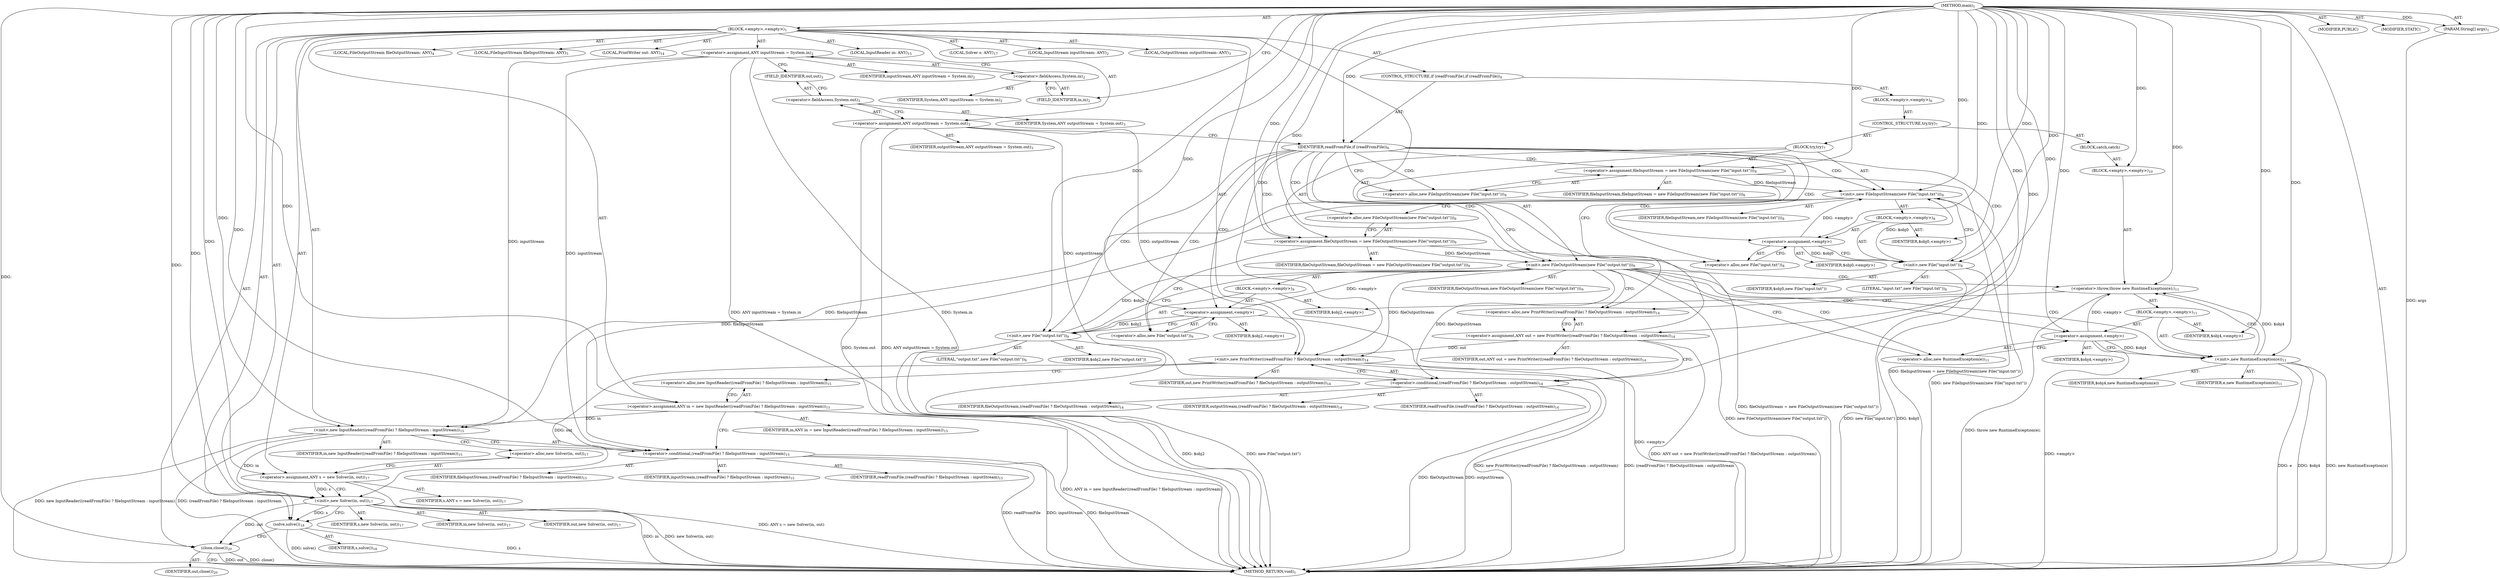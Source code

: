 digraph "main" {  
"27" [label = <(METHOD,main)<SUB>1</SUB>> ]
"28" [label = <(PARAM,String[] args)<SUB>1</SUB>> ]
"29" [label = <(BLOCK,&lt;empty&gt;,&lt;empty&gt;)<SUB>1</SUB>> ]
"30" [label = <(LOCAL,InputStream inputStream: ANY)<SUB>2</SUB>> ]
"31" [label = <(&lt;operator&gt;.assignment,ANY inputStream = System.in)<SUB>2</SUB>> ]
"32" [label = <(IDENTIFIER,inputStream,ANY inputStream = System.in)<SUB>2</SUB>> ]
"33" [label = <(&lt;operator&gt;.fieldAccess,System.in)<SUB>2</SUB>> ]
"34" [label = <(IDENTIFIER,System,ANY inputStream = System.in)<SUB>2</SUB>> ]
"35" [label = <(FIELD_IDENTIFIER,in,in)<SUB>2</SUB>> ]
"36" [label = <(LOCAL,OutputStream outputStream: ANY)<SUB>3</SUB>> ]
"37" [label = <(&lt;operator&gt;.assignment,ANY outputStream = System.out)<SUB>3</SUB>> ]
"38" [label = <(IDENTIFIER,outputStream,ANY outputStream = System.out)<SUB>3</SUB>> ]
"39" [label = <(&lt;operator&gt;.fieldAccess,System.out)<SUB>3</SUB>> ]
"40" [label = <(IDENTIFIER,System,ANY outputStream = System.out)<SUB>3</SUB>> ]
"41" [label = <(FIELD_IDENTIFIER,out,out)<SUB>3</SUB>> ]
"6" [label = <(LOCAL,FileOutputStream fileOutputStream: ANY)<SUB>4</SUB>> ]
"4" [label = <(LOCAL,FileInputStream fileInputStream: ANY)<SUB>5</SUB>> ]
"42" [label = <(CONTROL_STRUCTURE,if (readFromFile),if (readFromFile))<SUB>6</SUB>> ]
"43" [label = <(IDENTIFIER,readFromFile,if (readFromFile))<SUB>6</SUB>> ]
"44" [label = <(BLOCK,&lt;empty&gt;,&lt;empty&gt;)<SUB>6</SUB>> ]
"45" [label = <(CONTROL_STRUCTURE,try,try)<SUB>7</SUB>> ]
"46" [label = <(BLOCK,try,try)<SUB>7</SUB>> ]
"47" [label = <(&lt;operator&gt;.assignment,fileInputStream = new FileInputStream(new File(&quot;input.txt&quot;)))<SUB>8</SUB>> ]
"48" [label = <(IDENTIFIER,fileInputStream,fileInputStream = new FileInputStream(new File(&quot;input.txt&quot;)))<SUB>8</SUB>> ]
"49" [label = <(&lt;operator&gt;.alloc,new FileInputStream(new File(&quot;input.txt&quot;)))<SUB>8</SUB>> ]
"50" [label = <(&lt;init&gt;,new FileInputStream(new File(&quot;input.txt&quot;)))<SUB>8</SUB>> ]
"3" [label = <(IDENTIFIER,fileInputStream,new FileInputStream(new File(&quot;input.txt&quot;)))<SUB>8</SUB>> ]
"51" [label = <(BLOCK,&lt;empty&gt;,&lt;empty&gt;)<SUB>8</SUB>> ]
"52" [label = <(&lt;operator&gt;.assignment,&lt;empty&gt;)> ]
"53" [label = <(IDENTIFIER,$obj0,&lt;empty&gt;)> ]
"54" [label = <(&lt;operator&gt;.alloc,new File(&quot;input.txt&quot;))<SUB>8</SUB>> ]
"55" [label = <(&lt;init&gt;,new File(&quot;input.txt&quot;))<SUB>8</SUB>> ]
"56" [label = <(IDENTIFIER,$obj0,new File(&quot;input.txt&quot;))> ]
"57" [label = <(LITERAL,&quot;input.txt&quot;,new File(&quot;input.txt&quot;))<SUB>8</SUB>> ]
"58" [label = <(IDENTIFIER,$obj0,&lt;empty&gt;)> ]
"59" [label = <(&lt;operator&gt;.assignment,fileOutputStream = new FileOutputStream(new File(&quot;output.txt&quot;)))<SUB>9</SUB>> ]
"60" [label = <(IDENTIFIER,fileOutputStream,fileOutputStream = new FileOutputStream(new File(&quot;output.txt&quot;)))<SUB>9</SUB>> ]
"61" [label = <(&lt;operator&gt;.alloc,new FileOutputStream(new File(&quot;output.txt&quot;)))<SUB>9</SUB>> ]
"62" [label = <(&lt;init&gt;,new FileOutputStream(new File(&quot;output.txt&quot;)))<SUB>9</SUB>> ]
"5" [label = <(IDENTIFIER,fileOutputStream,new FileOutputStream(new File(&quot;output.txt&quot;)))<SUB>9</SUB>> ]
"63" [label = <(BLOCK,&lt;empty&gt;,&lt;empty&gt;)<SUB>9</SUB>> ]
"64" [label = <(&lt;operator&gt;.assignment,&lt;empty&gt;)> ]
"65" [label = <(IDENTIFIER,$obj2,&lt;empty&gt;)> ]
"66" [label = <(&lt;operator&gt;.alloc,new File(&quot;output.txt&quot;))<SUB>9</SUB>> ]
"67" [label = <(&lt;init&gt;,new File(&quot;output.txt&quot;))<SUB>9</SUB>> ]
"68" [label = <(IDENTIFIER,$obj2,new File(&quot;output.txt&quot;))> ]
"69" [label = <(LITERAL,&quot;output.txt&quot;,new File(&quot;output.txt&quot;))<SUB>9</SUB>> ]
"70" [label = <(IDENTIFIER,$obj2,&lt;empty&gt;)> ]
"71" [label = <(BLOCK,catch,catch)> ]
"72" [label = <(BLOCK,&lt;empty&gt;,&lt;empty&gt;)<SUB>10</SUB>> ]
"73" [label = <(&lt;operator&gt;.throw,throw new RuntimeException(e);)<SUB>11</SUB>> ]
"74" [label = <(BLOCK,&lt;empty&gt;,&lt;empty&gt;)<SUB>11</SUB>> ]
"75" [label = <(&lt;operator&gt;.assignment,&lt;empty&gt;)> ]
"76" [label = <(IDENTIFIER,$obj4,&lt;empty&gt;)> ]
"77" [label = <(&lt;operator&gt;.alloc,new RuntimeException(e))<SUB>11</SUB>> ]
"78" [label = <(&lt;init&gt;,new RuntimeException(e))<SUB>11</SUB>> ]
"79" [label = <(IDENTIFIER,$obj4,new RuntimeException(e))> ]
"80" [label = <(IDENTIFIER,e,new RuntimeException(e))<SUB>11</SUB>> ]
"81" [label = <(IDENTIFIER,$obj4,&lt;empty&gt;)> ]
"8" [label = <(LOCAL,PrintWriter out: ANY)<SUB>14</SUB>> ]
"82" [label = <(&lt;operator&gt;.assignment,ANY out = new PrintWriter((readFromFile) ? fileOutputStream : outputStream))<SUB>14</SUB>> ]
"83" [label = <(IDENTIFIER,out,ANY out = new PrintWriter((readFromFile) ? fileOutputStream : outputStream))<SUB>14</SUB>> ]
"84" [label = <(&lt;operator&gt;.alloc,new PrintWriter((readFromFile) ? fileOutputStream : outputStream))<SUB>14</SUB>> ]
"85" [label = <(&lt;init&gt;,new PrintWriter((readFromFile) ? fileOutputStream : outputStream))<SUB>14</SUB>> ]
"7" [label = <(IDENTIFIER,out,new PrintWriter((readFromFile) ? fileOutputStream : outputStream))<SUB>14</SUB>> ]
"86" [label = <(&lt;operator&gt;.conditional,(readFromFile) ? fileOutputStream : outputStream)<SUB>14</SUB>> ]
"87" [label = <(IDENTIFIER,readFromFile,(readFromFile) ? fileOutputStream : outputStream)<SUB>14</SUB>> ]
"88" [label = <(IDENTIFIER,fileOutputStream,(readFromFile) ? fileOutputStream : outputStream)<SUB>14</SUB>> ]
"89" [label = <(IDENTIFIER,outputStream,(readFromFile) ? fileOutputStream : outputStream)<SUB>14</SUB>> ]
"10" [label = <(LOCAL,InputReader in: ANY)<SUB>15</SUB>> ]
"90" [label = <(&lt;operator&gt;.assignment,ANY in = new InputReader((readFromFile) ? fileInputStream : inputStream))<SUB>15</SUB>> ]
"91" [label = <(IDENTIFIER,in,ANY in = new InputReader((readFromFile) ? fileInputStream : inputStream))<SUB>15</SUB>> ]
"92" [label = <(&lt;operator&gt;.alloc,new InputReader((readFromFile) ? fileInputStream : inputStream))<SUB>15</SUB>> ]
"93" [label = <(&lt;init&gt;,new InputReader((readFromFile) ? fileInputStream : inputStream))<SUB>15</SUB>> ]
"9" [label = <(IDENTIFIER,in,new InputReader((readFromFile) ? fileInputStream : inputStream))<SUB>15</SUB>> ]
"94" [label = <(&lt;operator&gt;.conditional,(readFromFile) ? fileInputStream : inputStream)<SUB>15</SUB>> ]
"95" [label = <(IDENTIFIER,readFromFile,(readFromFile) ? fileInputStream : inputStream)<SUB>15</SUB>> ]
"96" [label = <(IDENTIFIER,fileInputStream,(readFromFile) ? fileInputStream : inputStream)<SUB>15</SUB>> ]
"97" [label = <(IDENTIFIER,inputStream,(readFromFile) ? fileInputStream : inputStream)<SUB>15</SUB>> ]
"12" [label = <(LOCAL,Solver s: ANY)<SUB>17</SUB>> ]
"98" [label = <(&lt;operator&gt;.assignment,ANY s = new Solver(in, out))<SUB>17</SUB>> ]
"99" [label = <(IDENTIFIER,s,ANY s = new Solver(in, out))<SUB>17</SUB>> ]
"100" [label = <(&lt;operator&gt;.alloc,new Solver(in, out))<SUB>17</SUB>> ]
"101" [label = <(&lt;init&gt;,new Solver(in, out))<SUB>17</SUB>> ]
"11" [label = <(IDENTIFIER,s,new Solver(in, out))<SUB>17</SUB>> ]
"102" [label = <(IDENTIFIER,in,new Solver(in, out))<SUB>17</SUB>> ]
"103" [label = <(IDENTIFIER,out,new Solver(in, out))<SUB>17</SUB>> ]
"104" [label = <(solve,solve())<SUB>18</SUB>> ]
"105" [label = <(IDENTIFIER,s,solve())<SUB>18</SUB>> ]
"106" [label = <(close,close())<SUB>20</SUB>> ]
"107" [label = <(IDENTIFIER,out,close())<SUB>20</SUB>> ]
"108" [label = <(MODIFIER,PUBLIC)> ]
"109" [label = <(MODIFIER,STATIC)> ]
"110" [label = <(METHOD_RETURN,void)<SUB>1</SUB>> ]
  "27" -> "28"  [ label = "AST: "] 
  "27" -> "29"  [ label = "AST: "] 
  "27" -> "108"  [ label = "AST: "] 
  "27" -> "109"  [ label = "AST: "] 
  "27" -> "110"  [ label = "AST: "] 
  "29" -> "30"  [ label = "AST: "] 
  "29" -> "31"  [ label = "AST: "] 
  "29" -> "36"  [ label = "AST: "] 
  "29" -> "37"  [ label = "AST: "] 
  "29" -> "6"  [ label = "AST: "] 
  "29" -> "4"  [ label = "AST: "] 
  "29" -> "42"  [ label = "AST: "] 
  "29" -> "8"  [ label = "AST: "] 
  "29" -> "82"  [ label = "AST: "] 
  "29" -> "85"  [ label = "AST: "] 
  "29" -> "10"  [ label = "AST: "] 
  "29" -> "90"  [ label = "AST: "] 
  "29" -> "93"  [ label = "AST: "] 
  "29" -> "12"  [ label = "AST: "] 
  "29" -> "98"  [ label = "AST: "] 
  "29" -> "101"  [ label = "AST: "] 
  "29" -> "104"  [ label = "AST: "] 
  "29" -> "106"  [ label = "AST: "] 
  "31" -> "32"  [ label = "AST: "] 
  "31" -> "33"  [ label = "AST: "] 
  "33" -> "34"  [ label = "AST: "] 
  "33" -> "35"  [ label = "AST: "] 
  "37" -> "38"  [ label = "AST: "] 
  "37" -> "39"  [ label = "AST: "] 
  "39" -> "40"  [ label = "AST: "] 
  "39" -> "41"  [ label = "AST: "] 
  "42" -> "43"  [ label = "AST: "] 
  "42" -> "44"  [ label = "AST: "] 
  "44" -> "45"  [ label = "AST: "] 
  "45" -> "46"  [ label = "AST: "] 
  "45" -> "71"  [ label = "AST: "] 
  "46" -> "47"  [ label = "AST: "] 
  "46" -> "50"  [ label = "AST: "] 
  "46" -> "59"  [ label = "AST: "] 
  "46" -> "62"  [ label = "AST: "] 
  "47" -> "48"  [ label = "AST: "] 
  "47" -> "49"  [ label = "AST: "] 
  "50" -> "3"  [ label = "AST: "] 
  "50" -> "51"  [ label = "AST: "] 
  "51" -> "52"  [ label = "AST: "] 
  "51" -> "55"  [ label = "AST: "] 
  "51" -> "58"  [ label = "AST: "] 
  "52" -> "53"  [ label = "AST: "] 
  "52" -> "54"  [ label = "AST: "] 
  "55" -> "56"  [ label = "AST: "] 
  "55" -> "57"  [ label = "AST: "] 
  "59" -> "60"  [ label = "AST: "] 
  "59" -> "61"  [ label = "AST: "] 
  "62" -> "5"  [ label = "AST: "] 
  "62" -> "63"  [ label = "AST: "] 
  "63" -> "64"  [ label = "AST: "] 
  "63" -> "67"  [ label = "AST: "] 
  "63" -> "70"  [ label = "AST: "] 
  "64" -> "65"  [ label = "AST: "] 
  "64" -> "66"  [ label = "AST: "] 
  "67" -> "68"  [ label = "AST: "] 
  "67" -> "69"  [ label = "AST: "] 
  "71" -> "72"  [ label = "AST: "] 
  "72" -> "73"  [ label = "AST: "] 
  "73" -> "74"  [ label = "AST: "] 
  "74" -> "75"  [ label = "AST: "] 
  "74" -> "78"  [ label = "AST: "] 
  "74" -> "81"  [ label = "AST: "] 
  "75" -> "76"  [ label = "AST: "] 
  "75" -> "77"  [ label = "AST: "] 
  "78" -> "79"  [ label = "AST: "] 
  "78" -> "80"  [ label = "AST: "] 
  "82" -> "83"  [ label = "AST: "] 
  "82" -> "84"  [ label = "AST: "] 
  "85" -> "7"  [ label = "AST: "] 
  "85" -> "86"  [ label = "AST: "] 
  "86" -> "87"  [ label = "AST: "] 
  "86" -> "88"  [ label = "AST: "] 
  "86" -> "89"  [ label = "AST: "] 
  "90" -> "91"  [ label = "AST: "] 
  "90" -> "92"  [ label = "AST: "] 
  "93" -> "9"  [ label = "AST: "] 
  "93" -> "94"  [ label = "AST: "] 
  "94" -> "95"  [ label = "AST: "] 
  "94" -> "96"  [ label = "AST: "] 
  "94" -> "97"  [ label = "AST: "] 
  "98" -> "99"  [ label = "AST: "] 
  "98" -> "100"  [ label = "AST: "] 
  "101" -> "11"  [ label = "AST: "] 
  "101" -> "102"  [ label = "AST: "] 
  "101" -> "103"  [ label = "AST: "] 
  "104" -> "105"  [ label = "AST: "] 
  "106" -> "107"  [ label = "AST: "] 
  "31" -> "41"  [ label = "CFG: "] 
  "37" -> "43"  [ label = "CFG: "] 
  "82" -> "86"  [ label = "CFG: "] 
  "85" -> "92"  [ label = "CFG: "] 
  "90" -> "94"  [ label = "CFG: "] 
  "93" -> "100"  [ label = "CFG: "] 
  "98" -> "101"  [ label = "CFG: "] 
  "101" -> "104"  [ label = "CFG: "] 
  "104" -> "106"  [ label = "CFG: "] 
  "106" -> "110"  [ label = "CFG: "] 
  "33" -> "31"  [ label = "CFG: "] 
  "39" -> "37"  [ label = "CFG: "] 
  "43" -> "49"  [ label = "CFG: "] 
  "43" -> "84"  [ label = "CFG: "] 
  "84" -> "82"  [ label = "CFG: "] 
  "86" -> "85"  [ label = "CFG: "] 
  "92" -> "90"  [ label = "CFG: "] 
  "94" -> "93"  [ label = "CFG: "] 
  "100" -> "98"  [ label = "CFG: "] 
  "35" -> "33"  [ label = "CFG: "] 
  "41" -> "39"  [ label = "CFG: "] 
  "47" -> "54"  [ label = "CFG: "] 
  "50" -> "61"  [ label = "CFG: "] 
  "59" -> "66"  [ label = "CFG: "] 
  "62" -> "77"  [ label = "CFG: "] 
  "62" -> "84"  [ label = "CFG: "] 
  "49" -> "47"  [ label = "CFG: "] 
  "61" -> "59"  [ label = "CFG: "] 
  "73" -> "84"  [ label = "CFG: "] 
  "52" -> "55"  [ label = "CFG: "] 
  "55" -> "50"  [ label = "CFG: "] 
  "64" -> "67"  [ label = "CFG: "] 
  "67" -> "62"  [ label = "CFG: "] 
  "54" -> "52"  [ label = "CFG: "] 
  "66" -> "64"  [ label = "CFG: "] 
  "75" -> "78"  [ label = "CFG: "] 
  "78" -> "73"  [ label = "CFG: "] 
  "77" -> "75"  [ label = "CFG: "] 
  "27" -> "35"  [ label = "CFG: "] 
  "28" -> "110"  [ label = "DDG: args"] 
  "31" -> "110"  [ label = "DDG: System.in"] 
  "31" -> "110"  [ label = "DDG: ANY inputStream = System.in"] 
  "37" -> "110"  [ label = "DDG: System.out"] 
  "37" -> "110"  [ label = "DDG: ANY outputStream = System.out"] 
  "47" -> "110"  [ label = "DDG: fileInputStream = new FileInputStream(new File(&quot;input.txt&quot;))"] 
  "55" -> "110"  [ label = "DDG: $obj0"] 
  "55" -> "110"  [ label = "DDG: new File(&quot;input.txt&quot;)"] 
  "50" -> "110"  [ label = "DDG: new FileInputStream(new File(&quot;input.txt&quot;))"] 
  "59" -> "110"  [ label = "DDG: fileOutputStream = new FileOutputStream(new File(&quot;output.txt&quot;))"] 
  "64" -> "110"  [ label = "DDG: &lt;empty&gt;"] 
  "67" -> "110"  [ label = "DDG: $obj2"] 
  "67" -> "110"  [ label = "DDG: new File(&quot;output.txt&quot;)"] 
  "62" -> "110"  [ label = "DDG: new FileOutputStream(new File(&quot;output.txt&quot;))"] 
  "75" -> "110"  [ label = "DDG: &lt;empty&gt;"] 
  "78" -> "110"  [ label = "DDG: $obj4"] 
  "78" -> "110"  [ label = "DDG: new RuntimeException(e)"] 
  "73" -> "110"  [ label = "DDG: throw new RuntimeException(e);"] 
  "82" -> "110"  [ label = "DDG: ANY out = new PrintWriter((readFromFile) ? fileOutputStream : outputStream)"] 
  "86" -> "110"  [ label = "DDG: outputStream"] 
  "86" -> "110"  [ label = "DDG: fileOutputStream"] 
  "85" -> "110"  [ label = "DDG: (readFromFile) ? fileOutputStream : outputStream"] 
  "85" -> "110"  [ label = "DDG: new PrintWriter((readFromFile) ? fileOutputStream : outputStream)"] 
  "90" -> "110"  [ label = "DDG: ANY in = new InputReader((readFromFile) ? fileInputStream : inputStream)"] 
  "94" -> "110"  [ label = "DDG: readFromFile"] 
  "94" -> "110"  [ label = "DDG: inputStream"] 
  "94" -> "110"  [ label = "DDG: fileInputStream"] 
  "93" -> "110"  [ label = "DDG: (readFromFile) ? fileInputStream : inputStream"] 
  "93" -> "110"  [ label = "DDG: new InputReader((readFromFile) ? fileInputStream : inputStream)"] 
  "98" -> "110"  [ label = "DDG: ANY s = new Solver(in, out)"] 
  "101" -> "110"  [ label = "DDG: in"] 
  "101" -> "110"  [ label = "DDG: new Solver(in, out)"] 
  "104" -> "110"  [ label = "DDG: s"] 
  "104" -> "110"  [ label = "DDG: solve()"] 
  "106" -> "110"  [ label = "DDG: out"] 
  "106" -> "110"  [ label = "DDG: close()"] 
  "78" -> "110"  [ label = "DDG: e"] 
  "27" -> "28"  [ label = "DDG: "] 
  "27" -> "82"  [ label = "DDG: "] 
  "27" -> "90"  [ label = "DDG: "] 
  "27" -> "98"  [ label = "DDG: "] 
  "27" -> "43"  [ label = "DDG: "] 
  "82" -> "85"  [ label = "DDG: out"] 
  "27" -> "85"  [ label = "DDG: "] 
  "62" -> "85"  [ label = "DDG: fileOutputStream"] 
  "37" -> "85"  [ label = "DDG: outputStream"] 
  "90" -> "93"  [ label = "DDG: in"] 
  "27" -> "93"  [ label = "DDG: "] 
  "50" -> "93"  [ label = "DDG: fileInputStream"] 
  "31" -> "93"  [ label = "DDG: inputStream"] 
  "98" -> "101"  [ label = "DDG: s"] 
  "27" -> "101"  [ label = "DDG: "] 
  "93" -> "101"  [ label = "DDG: in"] 
  "85" -> "101"  [ label = "DDG: out"] 
  "101" -> "104"  [ label = "DDG: s"] 
  "27" -> "104"  [ label = "DDG: "] 
  "101" -> "106"  [ label = "DDG: out"] 
  "27" -> "106"  [ label = "DDG: "] 
  "62" -> "86"  [ label = "DDG: fileOutputStream"] 
  "27" -> "86"  [ label = "DDG: "] 
  "37" -> "86"  [ label = "DDG: outputStream"] 
  "50" -> "94"  [ label = "DDG: fileInputStream"] 
  "27" -> "94"  [ label = "DDG: "] 
  "31" -> "94"  [ label = "DDG: inputStream"] 
  "27" -> "47"  [ label = "DDG: "] 
  "27" -> "59"  [ label = "DDG: "] 
  "27" -> "72"  [ label = "DDG: "] 
  "47" -> "50"  [ label = "DDG: fileInputStream"] 
  "27" -> "50"  [ label = "DDG: "] 
  "52" -> "50"  [ label = "DDG: &lt;empty&gt;"] 
  "55" -> "50"  [ label = "DDG: $obj0"] 
  "59" -> "62"  [ label = "DDG: fileOutputStream"] 
  "27" -> "62"  [ label = "DDG: "] 
  "64" -> "62"  [ label = "DDG: &lt;empty&gt;"] 
  "67" -> "62"  [ label = "DDG: $obj2"] 
  "27" -> "52"  [ label = "DDG: "] 
  "27" -> "58"  [ label = "DDG: "] 
  "27" -> "64"  [ label = "DDG: "] 
  "27" -> "70"  [ label = "DDG: "] 
  "75" -> "73"  [ label = "DDG: &lt;empty&gt;"] 
  "78" -> "73"  [ label = "DDG: $obj4"] 
  "27" -> "73"  [ label = "DDG: "] 
  "52" -> "55"  [ label = "DDG: $obj0"] 
  "27" -> "55"  [ label = "DDG: "] 
  "64" -> "67"  [ label = "DDG: $obj2"] 
  "27" -> "67"  [ label = "DDG: "] 
  "27" -> "75"  [ label = "DDG: "] 
  "27" -> "81"  [ label = "DDG: "] 
  "75" -> "78"  [ label = "DDG: $obj4"] 
  "27" -> "78"  [ label = "DDG: "] 
  "43" -> "47"  [ label = "CDG: "] 
  "43" -> "49"  [ label = "CDG: "] 
  "43" -> "61"  [ label = "CDG: "] 
  "43" -> "64"  [ label = "CDG: "] 
  "43" -> "66"  [ label = "CDG: "] 
  "43" -> "52"  [ label = "CDG: "] 
  "43" -> "67"  [ label = "CDG: "] 
  "43" -> "50"  [ label = "CDG: "] 
  "43" -> "59"  [ label = "CDG: "] 
  "43" -> "55"  [ label = "CDG: "] 
  "43" -> "54"  [ label = "CDG: "] 
  "43" -> "62"  [ label = "CDG: "] 
  "62" -> "73"  [ label = "CDG: "] 
  "62" -> "77"  [ label = "CDG: "] 
  "62" -> "75"  [ label = "CDG: "] 
  "62" -> "78"  [ label = "CDG: "] 
}
